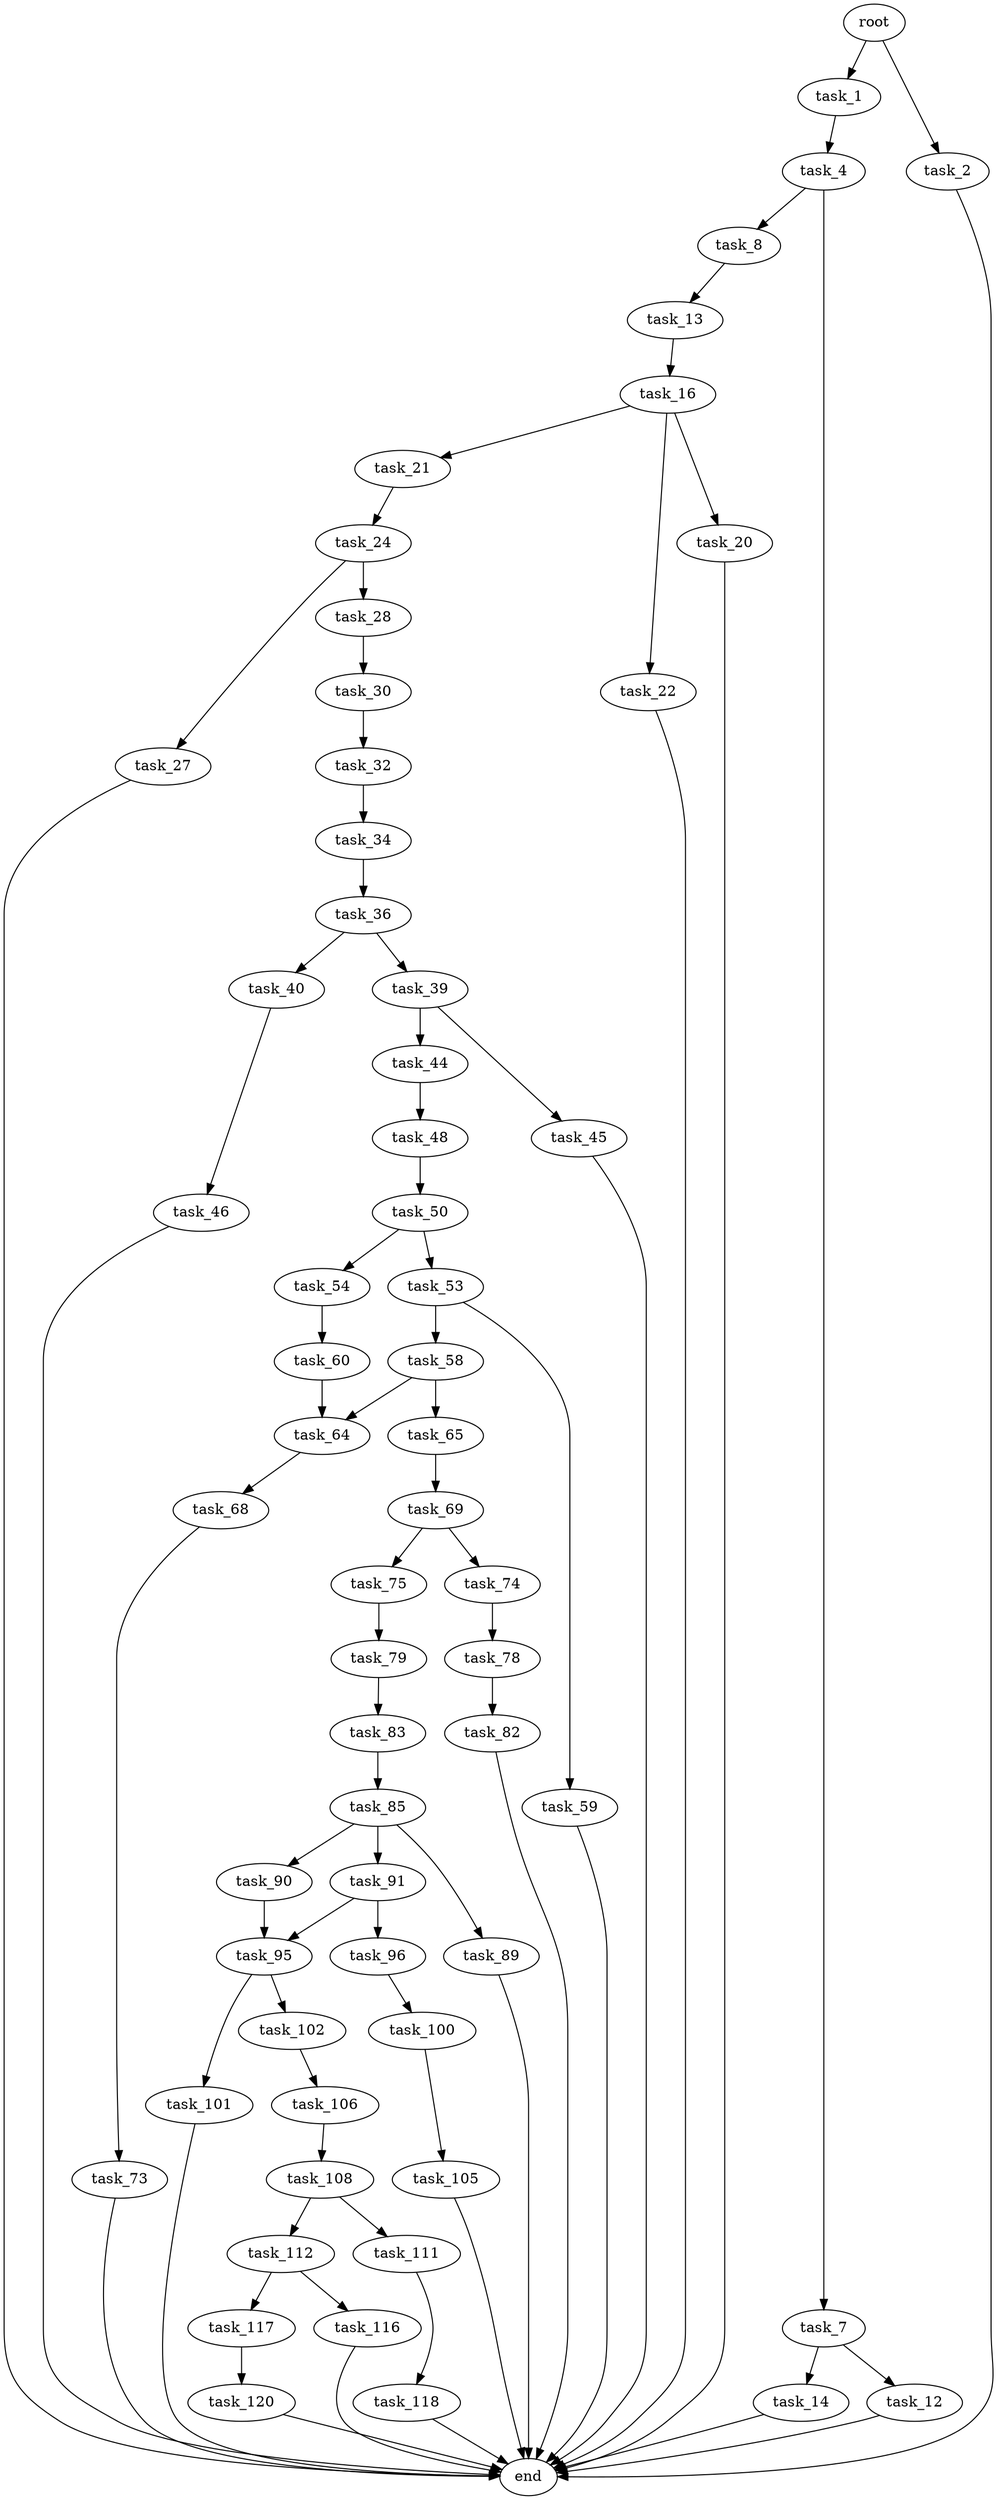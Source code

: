 digraph G {
  root [size="0.000000"];
  task_1 [size="8589934592.000000"];
  task_2 [size="25335851437.000000"];
  task_4 [size="1299391975.000000"];
  task_7 [size="549755813888.000000"];
  task_8 [size="5777498525.000000"];
  task_12 [size="383444569256.000000"];
  task_13 [size="1248637171933.000000"];
  task_14 [size="1073741824000.000000"];
  task_16 [size="25460981125.000000"];
  task_20 [size="8589934592.000000"];
  task_21 [size="756642706665.000000"];
  task_22 [size="1314424973.000000"];
  task_24 [size="92173109691.000000"];
  task_27 [size="340230605122.000000"];
  task_28 [size="8589934592.000000"];
  task_30 [size="549755813888.000000"];
  task_32 [size="33128499459.000000"];
  task_34 [size="518675489302.000000"];
  task_36 [size="549755813888.000000"];
  task_39 [size="394256609289.000000"];
  task_40 [size="1054640442248.000000"];
  task_44 [size="537497483779.000000"];
  task_45 [size="134217728000.000000"];
  task_46 [size="653827617034.000000"];
  task_48 [size="9262847552.000000"];
  task_50 [size="12600546528.000000"];
  task_53 [size="124465341081.000000"];
  task_54 [size="622429308671.000000"];
  task_58 [size="42063521327.000000"];
  task_59 [size="627093909633.000000"];
  task_60 [size="176276018642.000000"];
  task_64 [size="245280124961.000000"];
  task_65 [size="934655167916.000000"];
  task_68 [size="1694403819.000000"];
  task_69 [size="782757789696.000000"];
  task_73 [size="782757789696.000000"];
  task_74 [size="291824879292.000000"];
  task_75 [size="68719476736.000000"];
  task_78 [size="5095934810.000000"];
  task_79 [size="12897905836.000000"];
  task_82 [size="1073741824000.000000"];
  task_83 [size="583733773771.000000"];
  task_85 [size="68719476736.000000"];
  task_89 [size="105105538484.000000"];
  task_90 [size="34610859696.000000"];
  task_91 [size="8589934592.000000"];
  task_95 [size="66444902984.000000"];
  task_96 [size="12959432690.000000"];
  task_100 [size="349762876193.000000"];
  task_101 [size="27046352915.000000"];
  task_102 [size="585700580724.000000"];
  task_105 [size="2358783361.000000"];
  task_106 [size="540129567233.000000"];
  task_108 [size="7738862155.000000"];
  task_111 [size="181935022251.000000"];
  task_112 [size="147405225699.000000"];
  task_116 [size="134217728000.000000"];
  task_117 [size="360171480230.000000"];
  task_118 [size="10955993389.000000"];
  task_120 [size="9351782281.000000"];
  end [size="0.000000"];

  root -> task_1 [size="1.000000"];
  root -> task_2 [size="1.000000"];
  task_1 -> task_4 [size="33554432.000000"];
  task_2 -> end [size="1.000000"];
  task_4 -> task_7 [size="33554432.000000"];
  task_4 -> task_8 [size="33554432.000000"];
  task_7 -> task_12 [size="536870912.000000"];
  task_7 -> task_14 [size="536870912.000000"];
  task_8 -> task_13 [size="134217728.000000"];
  task_12 -> end [size="1.000000"];
  task_13 -> task_16 [size="838860800.000000"];
  task_14 -> end [size="1.000000"];
  task_16 -> task_20 [size="411041792.000000"];
  task_16 -> task_21 [size="411041792.000000"];
  task_16 -> task_22 [size="411041792.000000"];
  task_20 -> end [size="1.000000"];
  task_21 -> task_24 [size="536870912.000000"];
  task_22 -> end [size="1.000000"];
  task_24 -> task_27 [size="209715200.000000"];
  task_24 -> task_28 [size="209715200.000000"];
  task_27 -> end [size="1.000000"];
  task_28 -> task_30 [size="33554432.000000"];
  task_30 -> task_32 [size="536870912.000000"];
  task_32 -> task_34 [size="536870912.000000"];
  task_34 -> task_36 [size="679477248.000000"];
  task_36 -> task_39 [size="536870912.000000"];
  task_36 -> task_40 [size="536870912.000000"];
  task_39 -> task_44 [size="411041792.000000"];
  task_39 -> task_45 [size="411041792.000000"];
  task_40 -> task_46 [size="679477248.000000"];
  task_44 -> task_48 [size="536870912.000000"];
  task_45 -> end [size="1.000000"];
  task_46 -> end [size="1.000000"];
  task_48 -> task_50 [size="838860800.000000"];
  task_50 -> task_53 [size="536870912.000000"];
  task_50 -> task_54 [size="536870912.000000"];
  task_53 -> task_58 [size="411041792.000000"];
  task_53 -> task_59 [size="411041792.000000"];
  task_54 -> task_60 [size="679477248.000000"];
  task_58 -> task_64 [size="838860800.000000"];
  task_58 -> task_65 [size="838860800.000000"];
  task_59 -> end [size="1.000000"];
  task_60 -> task_64 [size="134217728.000000"];
  task_64 -> task_68 [size="679477248.000000"];
  task_65 -> task_69 [size="679477248.000000"];
  task_68 -> task_73 [size="33554432.000000"];
  task_69 -> task_74 [size="679477248.000000"];
  task_69 -> task_75 [size="679477248.000000"];
  task_73 -> end [size="1.000000"];
  task_74 -> task_78 [size="209715200.000000"];
  task_75 -> task_79 [size="134217728.000000"];
  task_78 -> task_82 [size="301989888.000000"];
  task_79 -> task_83 [size="301989888.000000"];
  task_82 -> end [size="1.000000"];
  task_83 -> task_85 [size="411041792.000000"];
  task_85 -> task_89 [size="134217728.000000"];
  task_85 -> task_90 [size="134217728.000000"];
  task_85 -> task_91 [size="134217728.000000"];
  task_89 -> end [size="1.000000"];
  task_90 -> task_95 [size="838860800.000000"];
  task_91 -> task_95 [size="33554432.000000"];
  task_91 -> task_96 [size="33554432.000000"];
  task_95 -> task_101 [size="75497472.000000"];
  task_95 -> task_102 [size="75497472.000000"];
  task_96 -> task_100 [size="209715200.000000"];
  task_100 -> task_105 [size="536870912.000000"];
  task_101 -> end [size="1.000000"];
  task_102 -> task_106 [size="536870912.000000"];
  task_105 -> end [size="1.000000"];
  task_106 -> task_108 [size="411041792.000000"];
  task_108 -> task_111 [size="411041792.000000"];
  task_108 -> task_112 [size="411041792.000000"];
  task_111 -> task_118 [size="301989888.000000"];
  task_112 -> task_116 [size="209715200.000000"];
  task_112 -> task_117 [size="209715200.000000"];
  task_116 -> end [size="1.000000"];
  task_117 -> task_120 [size="411041792.000000"];
  task_118 -> end [size="1.000000"];
  task_120 -> end [size="1.000000"];
}
